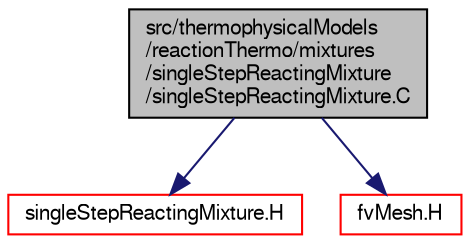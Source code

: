digraph "src/thermophysicalModels/reactionThermo/mixtures/singleStepReactingMixture/singleStepReactingMixture.C"
{
  bgcolor="transparent";
  edge [fontname="FreeSans",fontsize="10",labelfontname="FreeSans",labelfontsize="10"];
  node [fontname="FreeSans",fontsize="10",shape=record];
  Node0 [label="src/thermophysicalModels\l/reactionThermo/mixtures\l/singleStepReactingMixture\l/singleStepReactingMixture.C",height=0.2,width=0.4,color="black", fillcolor="grey75", style="filled", fontcolor="black"];
  Node0 -> Node1 [color="midnightblue",fontsize="10",style="solid",fontname="FreeSans"];
  Node1 [label="singleStepReactingMixture.H",height=0.2,width=0.4,color="red",URL="$a16199.html"];
  Node0 -> Node187 [color="midnightblue",fontsize="10",style="solid",fontname="FreeSans"];
  Node187 [label="fvMesh.H",height=0.2,width=0.4,color="red",URL="$a03533.html"];
}
